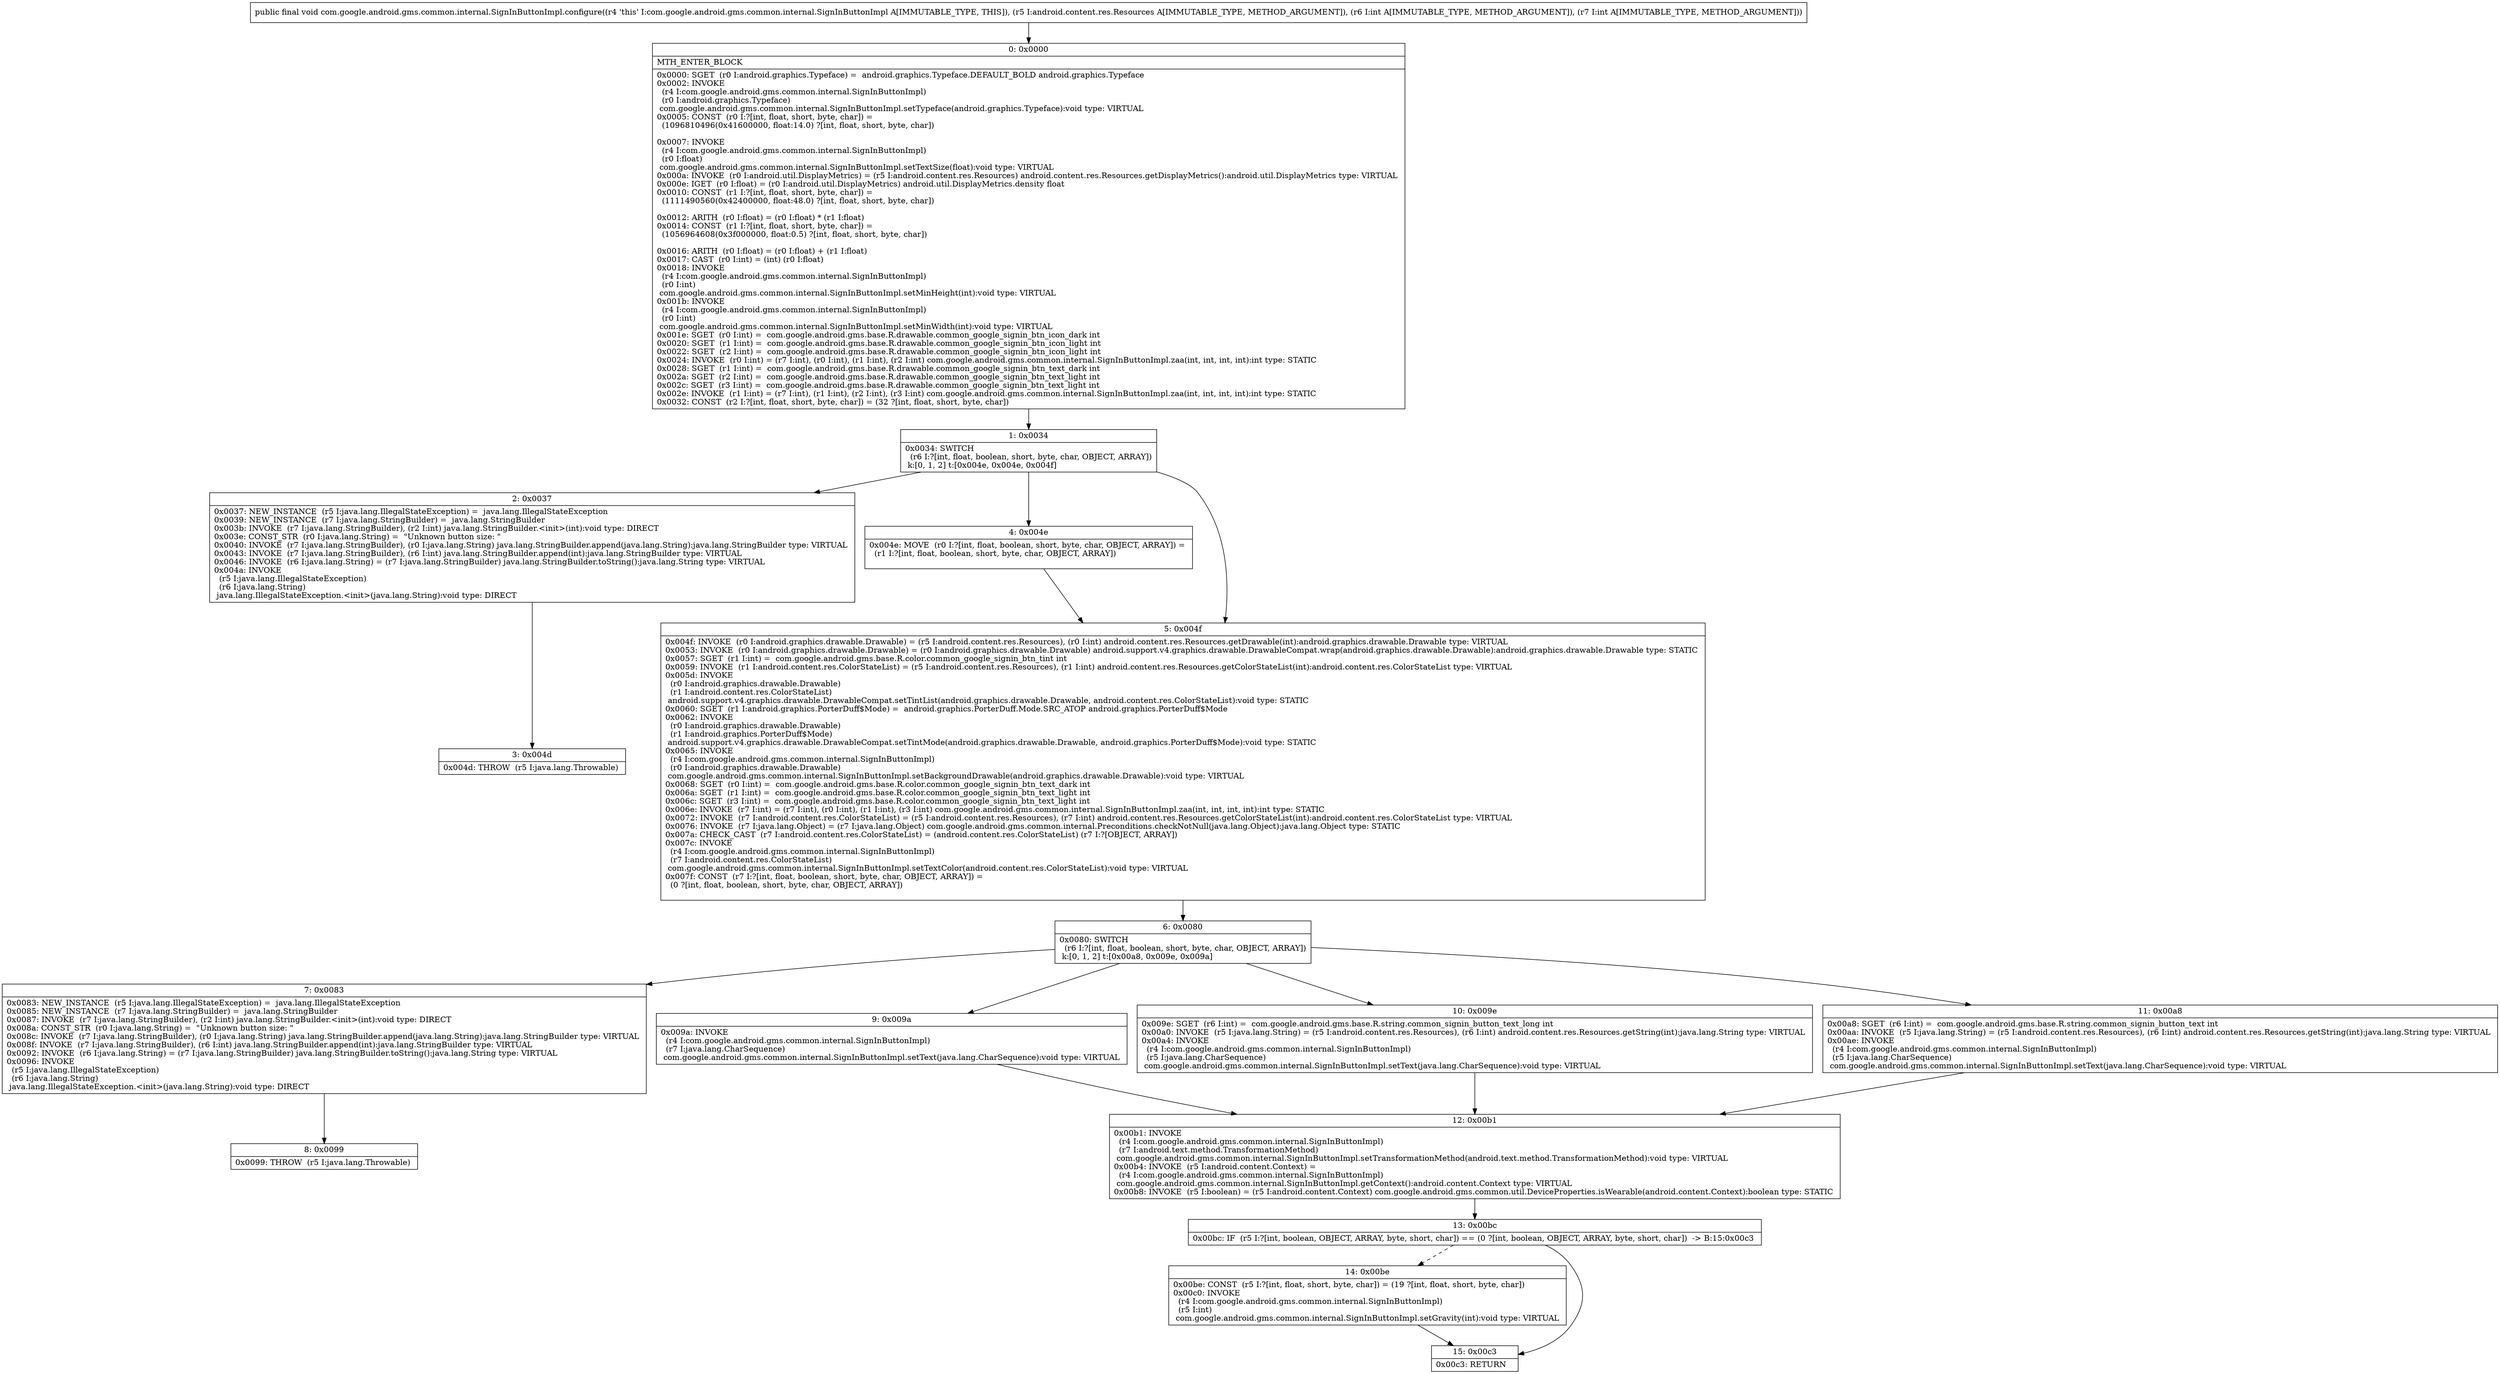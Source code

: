 digraph "CFG forcom.google.android.gms.common.internal.SignInButtonImpl.configure(Landroid\/content\/res\/Resources;II)V" {
Node_0 [shape=record,label="{0\:\ 0x0000|MTH_ENTER_BLOCK\l|0x0000: SGET  (r0 I:android.graphics.Typeface) =  android.graphics.Typeface.DEFAULT_BOLD android.graphics.Typeface \l0x0002: INVOKE  \l  (r4 I:com.google.android.gms.common.internal.SignInButtonImpl)\l  (r0 I:android.graphics.Typeface)\l com.google.android.gms.common.internal.SignInButtonImpl.setTypeface(android.graphics.Typeface):void type: VIRTUAL \l0x0005: CONST  (r0 I:?[int, float, short, byte, char]) = \l  (1096810496(0x41600000, float:14.0) ?[int, float, short, byte, char])\l \l0x0007: INVOKE  \l  (r4 I:com.google.android.gms.common.internal.SignInButtonImpl)\l  (r0 I:float)\l com.google.android.gms.common.internal.SignInButtonImpl.setTextSize(float):void type: VIRTUAL \l0x000a: INVOKE  (r0 I:android.util.DisplayMetrics) = (r5 I:android.content.res.Resources) android.content.res.Resources.getDisplayMetrics():android.util.DisplayMetrics type: VIRTUAL \l0x000e: IGET  (r0 I:float) = (r0 I:android.util.DisplayMetrics) android.util.DisplayMetrics.density float \l0x0010: CONST  (r1 I:?[int, float, short, byte, char]) = \l  (1111490560(0x42400000, float:48.0) ?[int, float, short, byte, char])\l \l0x0012: ARITH  (r0 I:float) = (r0 I:float) * (r1 I:float) \l0x0014: CONST  (r1 I:?[int, float, short, byte, char]) = \l  (1056964608(0x3f000000, float:0.5) ?[int, float, short, byte, char])\l \l0x0016: ARITH  (r0 I:float) = (r0 I:float) + (r1 I:float) \l0x0017: CAST  (r0 I:int) = (int) (r0 I:float) \l0x0018: INVOKE  \l  (r4 I:com.google.android.gms.common.internal.SignInButtonImpl)\l  (r0 I:int)\l com.google.android.gms.common.internal.SignInButtonImpl.setMinHeight(int):void type: VIRTUAL \l0x001b: INVOKE  \l  (r4 I:com.google.android.gms.common.internal.SignInButtonImpl)\l  (r0 I:int)\l com.google.android.gms.common.internal.SignInButtonImpl.setMinWidth(int):void type: VIRTUAL \l0x001e: SGET  (r0 I:int) =  com.google.android.gms.base.R.drawable.common_google_signin_btn_icon_dark int \l0x0020: SGET  (r1 I:int) =  com.google.android.gms.base.R.drawable.common_google_signin_btn_icon_light int \l0x0022: SGET  (r2 I:int) =  com.google.android.gms.base.R.drawable.common_google_signin_btn_icon_light int \l0x0024: INVOKE  (r0 I:int) = (r7 I:int), (r0 I:int), (r1 I:int), (r2 I:int) com.google.android.gms.common.internal.SignInButtonImpl.zaa(int, int, int, int):int type: STATIC \l0x0028: SGET  (r1 I:int) =  com.google.android.gms.base.R.drawable.common_google_signin_btn_text_dark int \l0x002a: SGET  (r2 I:int) =  com.google.android.gms.base.R.drawable.common_google_signin_btn_text_light int \l0x002c: SGET  (r3 I:int) =  com.google.android.gms.base.R.drawable.common_google_signin_btn_text_light int \l0x002e: INVOKE  (r1 I:int) = (r7 I:int), (r1 I:int), (r2 I:int), (r3 I:int) com.google.android.gms.common.internal.SignInButtonImpl.zaa(int, int, int, int):int type: STATIC \l0x0032: CONST  (r2 I:?[int, float, short, byte, char]) = (32 ?[int, float, short, byte, char]) \l}"];
Node_1 [shape=record,label="{1\:\ 0x0034|0x0034: SWITCH  \l  (r6 I:?[int, float, boolean, short, byte, char, OBJECT, ARRAY])\l k:[0, 1, 2] t:[0x004e, 0x004e, 0x004f] \l}"];
Node_2 [shape=record,label="{2\:\ 0x0037|0x0037: NEW_INSTANCE  (r5 I:java.lang.IllegalStateException) =  java.lang.IllegalStateException \l0x0039: NEW_INSTANCE  (r7 I:java.lang.StringBuilder) =  java.lang.StringBuilder \l0x003b: INVOKE  (r7 I:java.lang.StringBuilder), (r2 I:int) java.lang.StringBuilder.\<init\>(int):void type: DIRECT \l0x003e: CONST_STR  (r0 I:java.lang.String) =  \"Unknown button size: \" \l0x0040: INVOKE  (r7 I:java.lang.StringBuilder), (r0 I:java.lang.String) java.lang.StringBuilder.append(java.lang.String):java.lang.StringBuilder type: VIRTUAL \l0x0043: INVOKE  (r7 I:java.lang.StringBuilder), (r6 I:int) java.lang.StringBuilder.append(int):java.lang.StringBuilder type: VIRTUAL \l0x0046: INVOKE  (r6 I:java.lang.String) = (r7 I:java.lang.StringBuilder) java.lang.StringBuilder.toString():java.lang.String type: VIRTUAL \l0x004a: INVOKE  \l  (r5 I:java.lang.IllegalStateException)\l  (r6 I:java.lang.String)\l java.lang.IllegalStateException.\<init\>(java.lang.String):void type: DIRECT \l}"];
Node_3 [shape=record,label="{3\:\ 0x004d|0x004d: THROW  (r5 I:java.lang.Throwable) \l}"];
Node_4 [shape=record,label="{4\:\ 0x004e|0x004e: MOVE  (r0 I:?[int, float, boolean, short, byte, char, OBJECT, ARRAY]) = \l  (r1 I:?[int, float, boolean, short, byte, char, OBJECT, ARRAY])\l \l}"];
Node_5 [shape=record,label="{5\:\ 0x004f|0x004f: INVOKE  (r0 I:android.graphics.drawable.Drawable) = (r5 I:android.content.res.Resources), (r0 I:int) android.content.res.Resources.getDrawable(int):android.graphics.drawable.Drawable type: VIRTUAL \l0x0053: INVOKE  (r0 I:android.graphics.drawable.Drawable) = (r0 I:android.graphics.drawable.Drawable) android.support.v4.graphics.drawable.DrawableCompat.wrap(android.graphics.drawable.Drawable):android.graphics.drawable.Drawable type: STATIC \l0x0057: SGET  (r1 I:int) =  com.google.android.gms.base.R.color.common_google_signin_btn_tint int \l0x0059: INVOKE  (r1 I:android.content.res.ColorStateList) = (r5 I:android.content.res.Resources), (r1 I:int) android.content.res.Resources.getColorStateList(int):android.content.res.ColorStateList type: VIRTUAL \l0x005d: INVOKE  \l  (r0 I:android.graphics.drawable.Drawable)\l  (r1 I:android.content.res.ColorStateList)\l android.support.v4.graphics.drawable.DrawableCompat.setTintList(android.graphics.drawable.Drawable, android.content.res.ColorStateList):void type: STATIC \l0x0060: SGET  (r1 I:android.graphics.PorterDuff$Mode) =  android.graphics.PorterDuff.Mode.SRC_ATOP android.graphics.PorterDuff$Mode \l0x0062: INVOKE  \l  (r0 I:android.graphics.drawable.Drawable)\l  (r1 I:android.graphics.PorterDuff$Mode)\l android.support.v4.graphics.drawable.DrawableCompat.setTintMode(android.graphics.drawable.Drawable, android.graphics.PorterDuff$Mode):void type: STATIC \l0x0065: INVOKE  \l  (r4 I:com.google.android.gms.common.internal.SignInButtonImpl)\l  (r0 I:android.graphics.drawable.Drawable)\l com.google.android.gms.common.internal.SignInButtonImpl.setBackgroundDrawable(android.graphics.drawable.Drawable):void type: VIRTUAL \l0x0068: SGET  (r0 I:int) =  com.google.android.gms.base.R.color.common_google_signin_btn_text_dark int \l0x006a: SGET  (r1 I:int) =  com.google.android.gms.base.R.color.common_google_signin_btn_text_light int \l0x006c: SGET  (r3 I:int) =  com.google.android.gms.base.R.color.common_google_signin_btn_text_light int \l0x006e: INVOKE  (r7 I:int) = (r7 I:int), (r0 I:int), (r1 I:int), (r3 I:int) com.google.android.gms.common.internal.SignInButtonImpl.zaa(int, int, int, int):int type: STATIC \l0x0072: INVOKE  (r7 I:android.content.res.ColorStateList) = (r5 I:android.content.res.Resources), (r7 I:int) android.content.res.Resources.getColorStateList(int):android.content.res.ColorStateList type: VIRTUAL \l0x0076: INVOKE  (r7 I:java.lang.Object) = (r7 I:java.lang.Object) com.google.android.gms.common.internal.Preconditions.checkNotNull(java.lang.Object):java.lang.Object type: STATIC \l0x007a: CHECK_CAST  (r7 I:android.content.res.ColorStateList) = (android.content.res.ColorStateList) (r7 I:?[OBJECT, ARRAY]) \l0x007c: INVOKE  \l  (r4 I:com.google.android.gms.common.internal.SignInButtonImpl)\l  (r7 I:android.content.res.ColorStateList)\l com.google.android.gms.common.internal.SignInButtonImpl.setTextColor(android.content.res.ColorStateList):void type: VIRTUAL \l0x007f: CONST  (r7 I:?[int, float, boolean, short, byte, char, OBJECT, ARRAY]) = \l  (0 ?[int, float, boolean, short, byte, char, OBJECT, ARRAY])\l \l}"];
Node_6 [shape=record,label="{6\:\ 0x0080|0x0080: SWITCH  \l  (r6 I:?[int, float, boolean, short, byte, char, OBJECT, ARRAY])\l k:[0, 1, 2] t:[0x00a8, 0x009e, 0x009a] \l}"];
Node_7 [shape=record,label="{7\:\ 0x0083|0x0083: NEW_INSTANCE  (r5 I:java.lang.IllegalStateException) =  java.lang.IllegalStateException \l0x0085: NEW_INSTANCE  (r7 I:java.lang.StringBuilder) =  java.lang.StringBuilder \l0x0087: INVOKE  (r7 I:java.lang.StringBuilder), (r2 I:int) java.lang.StringBuilder.\<init\>(int):void type: DIRECT \l0x008a: CONST_STR  (r0 I:java.lang.String) =  \"Unknown button size: \" \l0x008c: INVOKE  (r7 I:java.lang.StringBuilder), (r0 I:java.lang.String) java.lang.StringBuilder.append(java.lang.String):java.lang.StringBuilder type: VIRTUAL \l0x008f: INVOKE  (r7 I:java.lang.StringBuilder), (r6 I:int) java.lang.StringBuilder.append(int):java.lang.StringBuilder type: VIRTUAL \l0x0092: INVOKE  (r6 I:java.lang.String) = (r7 I:java.lang.StringBuilder) java.lang.StringBuilder.toString():java.lang.String type: VIRTUAL \l0x0096: INVOKE  \l  (r5 I:java.lang.IllegalStateException)\l  (r6 I:java.lang.String)\l java.lang.IllegalStateException.\<init\>(java.lang.String):void type: DIRECT \l}"];
Node_8 [shape=record,label="{8\:\ 0x0099|0x0099: THROW  (r5 I:java.lang.Throwable) \l}"];
Node_9 [shape=record,label="{9\:\ 0x009a|0x009a: INVOKE  \l  (r4 I:com.google.android.gms.common.internal.SignInButtonImpl)\l  (r7 I:java.lang.CharSequence)\l com.google.android.gms.common.internal.SignInButtonImpl.setText(java.lang.CharSequence):void type: VIRTUAL \l}"];
Node_10 [shape=record,label="{10\:\ 0x009e|0x009e: SGET  (r6 I:int) =  com.google.android.gms.base.R.string.common_signin_button_text_long int \l0x00a0: INVOKE  (r5 I:java.lang.String) = (r5 I:android.content.res.Resources), (r6 I:int) android.content.res.Resources.getString(int):java.lang.String type: VIRTUAL \l0x00a4: INVOKE  \l  (r4 I:com.google.android.gms.common.internal.SignInButtonImpl)\l  (r5 I:java.lang.CharSequence)\l com.google.android.gms.common.internal.SignInButtonImpl.setText(java.lang.CharSequence):void type: VIRTUAL \l}"];
Node_11 [shape=record,label="{11\:\ 0x00a8|0x00a8: SGET  (r6 I:int) =  com.google.android.gms.base.R.string.common_signin_button_text int \l0x00aa: INVOKE  (r5 I:java.lang.String) = (r5 I:android.content.res.Resources), (r6 I:int) android.content.res.Resources.getString(int):java.lang.String type: VIRTUAL \l0x00ae: INVOKE  \l  (r4 I:com.google.android.gms.common.internal.SignInButtonImpl)\l  (r5 I:java.lang.CharSequence)\l com.google.android.gms.common.internal.SignInButtonImpl.setText(java.lang.CharSequence):void type: VIRTUAL \l}"];
Node_12 [shape=record,label="{12\:\ 0x00b1|0x00b1: INVOKE  \l  (r4 I:com.google.android.gms.common.internal.SignInButtonImpl)\l  (r7 I:android.text.method.TransformationMethod)\l com.google.android.gms.common.internal.SignInButtonImpl.setTransformationMethod(android.text.method.TransformationMethod):void type: VIRTUAL \l0x00b4: INVOKE  (r5 I:android.content.Context) = \l  (r4 I:com.google.android.gms.common.internal.SignInButtonImpl)\l com.google.android.gms.common.internal.SignInButtonImpl.getContext():android.content.Context type: VIRTUAL \l0x00b8: INVOKE  (r5 I:boolean) = (r5 I:android.content.Context) com.google.android.gms.common.util.DeviceProperties.isWearable(android.content.Context):boolean type: STATIC \l}"];
Node_13 [shape=record,label="{13\:\ 0x00bc|0x00bc: IF  (r5 I:?[int, boolean, OBJECT, ARRAY, byte, short, char]) == (0 ?[int, boolean, OBJECT, ARRAY, byte, short, char])  \-\> B:15:0x00c3 \l}"];
Node_14 [shape=record,label="{14\:\ 0x00be|0x00be: CONST  (r5 I:?[int, float, short, byte, char]) = (19 ?[int, float, short, byte, char]) \l0x00c0: INVOKE  \l  (r4 I:com.google.android.gms.common.internal.SignInButtonImpl)\l  (r5 I:int)\l com.google.android.gms.common.internal.SignInButtonImpl.setGravity(int):void type: VIRTUAL \l}"];
Node_15 [shape=record,label="{15\:\ 0x00c3|0x00c3: RETURN   \l}"];
MethodNode[shape=record,label="{public final void com.google.android.gms.common.internal.SignInButtonImpl.configure((r4 'this' I:com.google.android.gms.common.internal.SignInButtonImpl A[IMMUTABLE_TYPE, THIS]), (r5 I:android.content.res.Resources A[IMMUTABLE_TYPE, METHOD_ARGUMENT]), (r6 I:int A[IMMUTABLE_TYPE, METHOD_ARGUMENT]), (r7 I:int A[IMMUTABLE_TYPE, METHOD_ARGUMENT])) }"];
MethodNode -> Node_0;
Node_0 -> Node_1;
Node_1 -> Node_2;
Node_1 -> Node_4;
Node_1 -> Node_5;
Node_2 -> Node_3;
Node_4 -> Node_5;
Node_5 -> Node_6;
Node_6 -> Node_7;
Node_6 -> Node_9;
Node_6 -> Node_10;
Node_6 -> Node_11;
Node_7 -> Node_8;
Node_9 -> Node_12;
Node_10 -> Node_12;
Node_11 -> Node_12;
Node_12 -> Node_13;
Node_13 -> Node_14[style=dashed];
Node_13 -> Node_15;
Node_14 -> Node_15;
}

